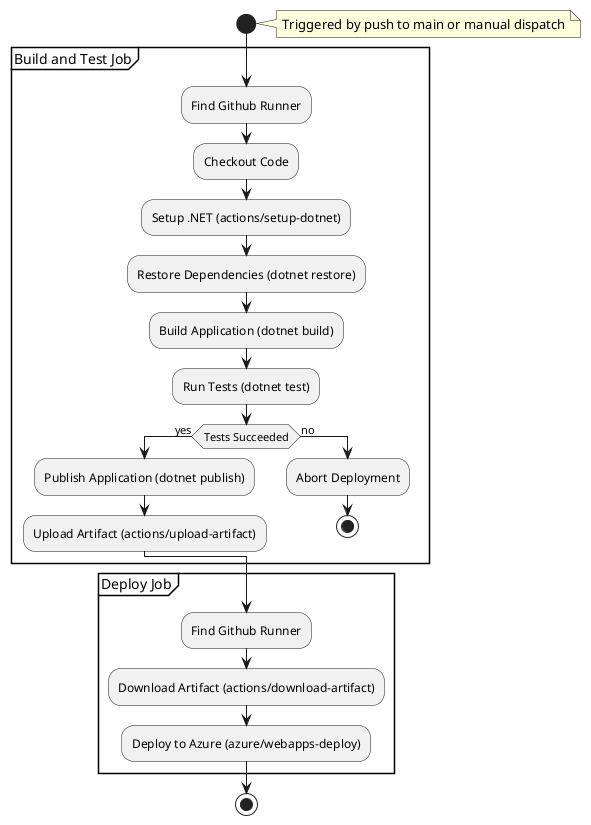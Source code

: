 @startuml
start
note right: Triggered by push to main or manual dispatch


partition "Build and Test Job" {
    :Find Github Runner;
    :Checkout Code;
    :Setup .NET (actions/setup-dotnet);
    :Restore Dependencies (dotnet restore);
    :Build Application (dotnet build);
    :Run Tests (dotnet test);
    if (Tests Succeeded) then (yes)
        :Publish Application (dotnet publish);
        :Upload Artifact (actions/upload-artifact);
    else (no)
        :Abort Deployment;
        stop
    endif
}

partition "Deploy Job" {
    :Find Github Runner;
    :Download Artifact (actions/download-artifact);
    :Deploy to Azure (azure/webapps-deploy);
}

stop
@enduml
